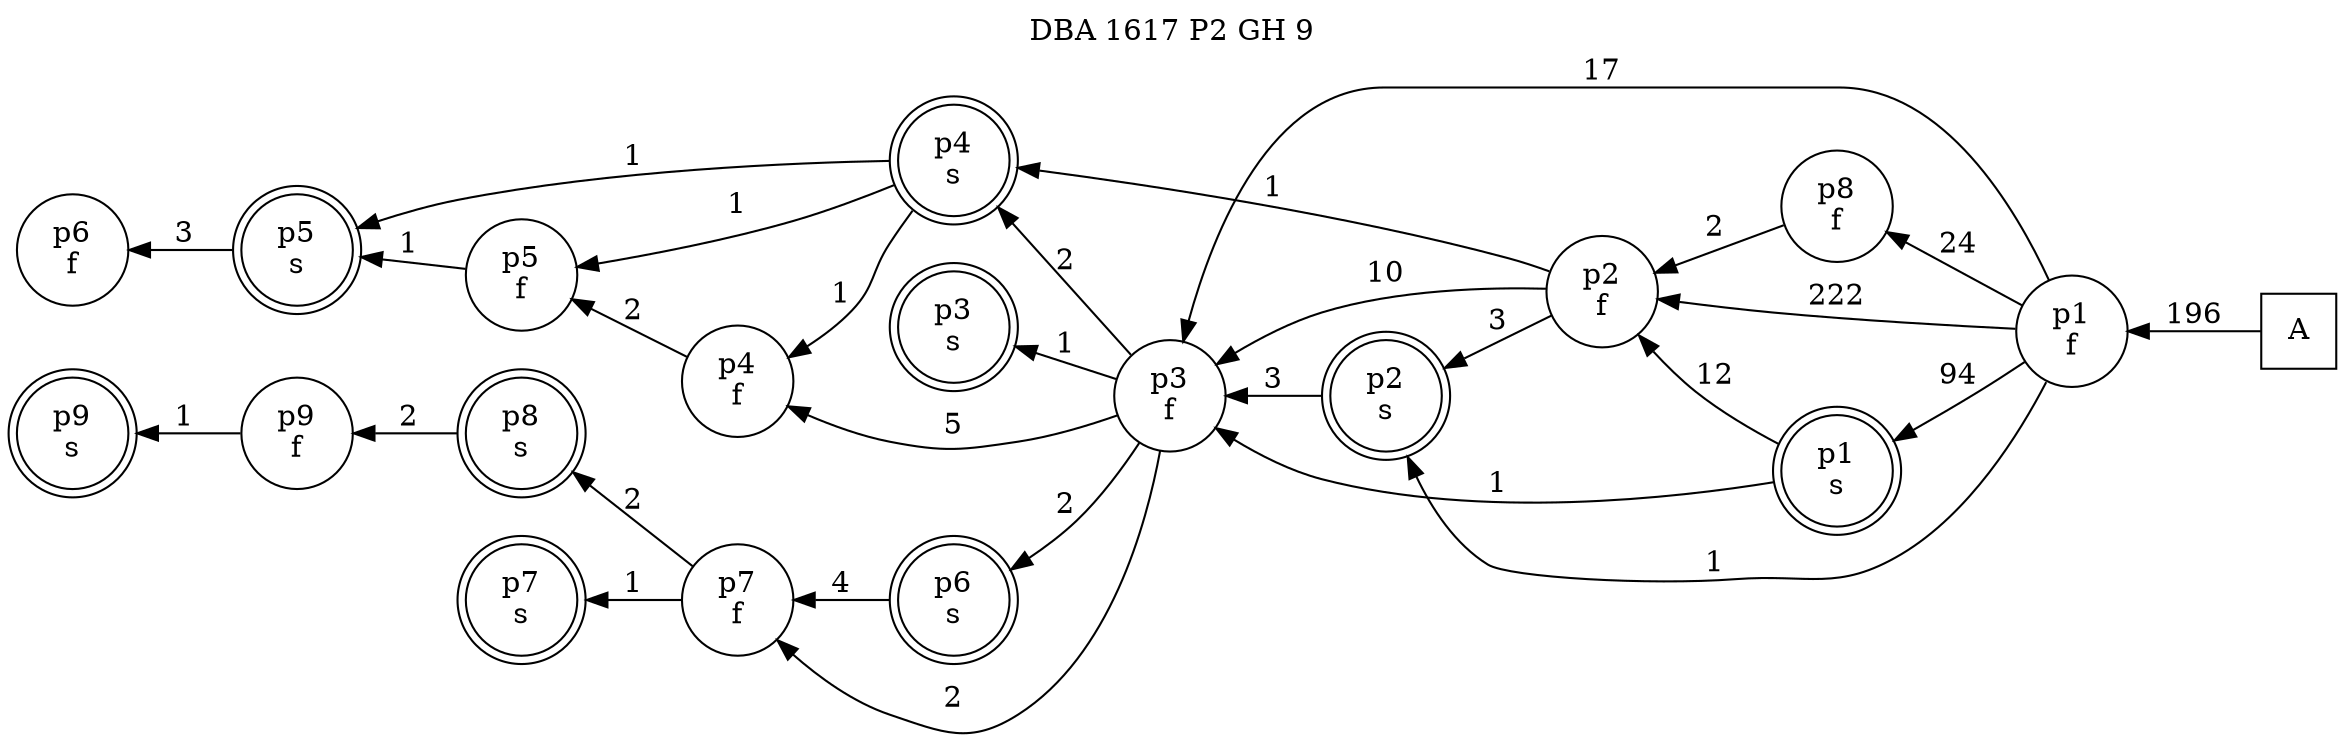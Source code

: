 digraph DBA_1617_P2_GH_9_GOOD {
labelloc="tl"
label= " DBA 1617 P2 GH 9 "
rankdir="RL";
"A" [shape="square" label="A"]
"p1_f" [shape="circle" label="p1
f"]
"p2_f" [shape="circle" label="p2
f"]
"p1_s" [shape="doublecircle" label="p1
s"]
"p3_f" [shape="circle" label="p3
f"]
"p2_s" [shape="doublecircle" label="p2
s"]
"p4_f" [shape="circle" label="p4
f"]
"p4_s" [shape="doublecircle" label="p4
s"]
"p5_s" [shape="doublecircle" label="p5
s"]
"p6_f" [shape="circle" label="p6
f"]
"p8_f" [shape="circle" label="p8
f"]
"p5_f" [shape="circle" label="p5
f"]
"p6_s" [shape="doublecircle" label="p6
s"]
"p7_f" [shape="circle" label="p7
f"]
"p8_s" [shape="doublecircle" label="p8
s"]
"p9_f" [shape="circle" label="p9
f"]
"p9_s" [shape="doublecircle" label="p9
s"]
"p3_s" [shape="doublecircle" label="p3
s"]
"p7_s" [shape="doublecircle" label="p7
s"]
"A" -> "p1_f" [ label=196]
"p1_f" -> "p2_f" [ label=222]
"p1_f" -> "p1_s" [ label=94]
"p1_f" -> "p3_f" [ label=17]
"p1_f" -> "p2_s" [ label=1]
"p1_f" -> "p8_f" [ label=24]
"p2_f" -> "p3_f" [ label=10]
"p2_f" -> "p2_s" [ label=3]
"p2_f" -> "p4_s" [ label=1]
"p1_s" -> "p2_f" [ label=12]
"p1_s" -> "p3_f" [ label=1]
"p3_f" -> "p4_f" [ label=5]
"p3_f" -> "p4_s" [ label=2]
"p3_f" -> "p6_s" [ label=2]
"p3_f" -> "p7_f" [ label=2]
"p3_f" -> "p3_s" [ label=1]
"p2_s" -> "p3_f" [ label=3]
"p4_f" -> "p5_f" [ label=2]
"p4_s" -> "p4_f" [ label=1]
"p4_s" -> "p5_s" [ label=1]
"p4_s" -> "p5_f" [ label=1]
"p5_s" -> "p6_f" [ label=3]
"p8_f" -> "p2_f" [ label=2]
"p5_f" -> "p5_s" [ label=1]
"p6_s" -> "p7_f" [ label=4]
"p7_f" -> "p8_s" [ label=2]
"p7_f" -> "p7_s" [ label=1]
"p8_s" -> "p9_f" [ label=2]
"p9_f" -> "p9_s" [ label=1]
}
